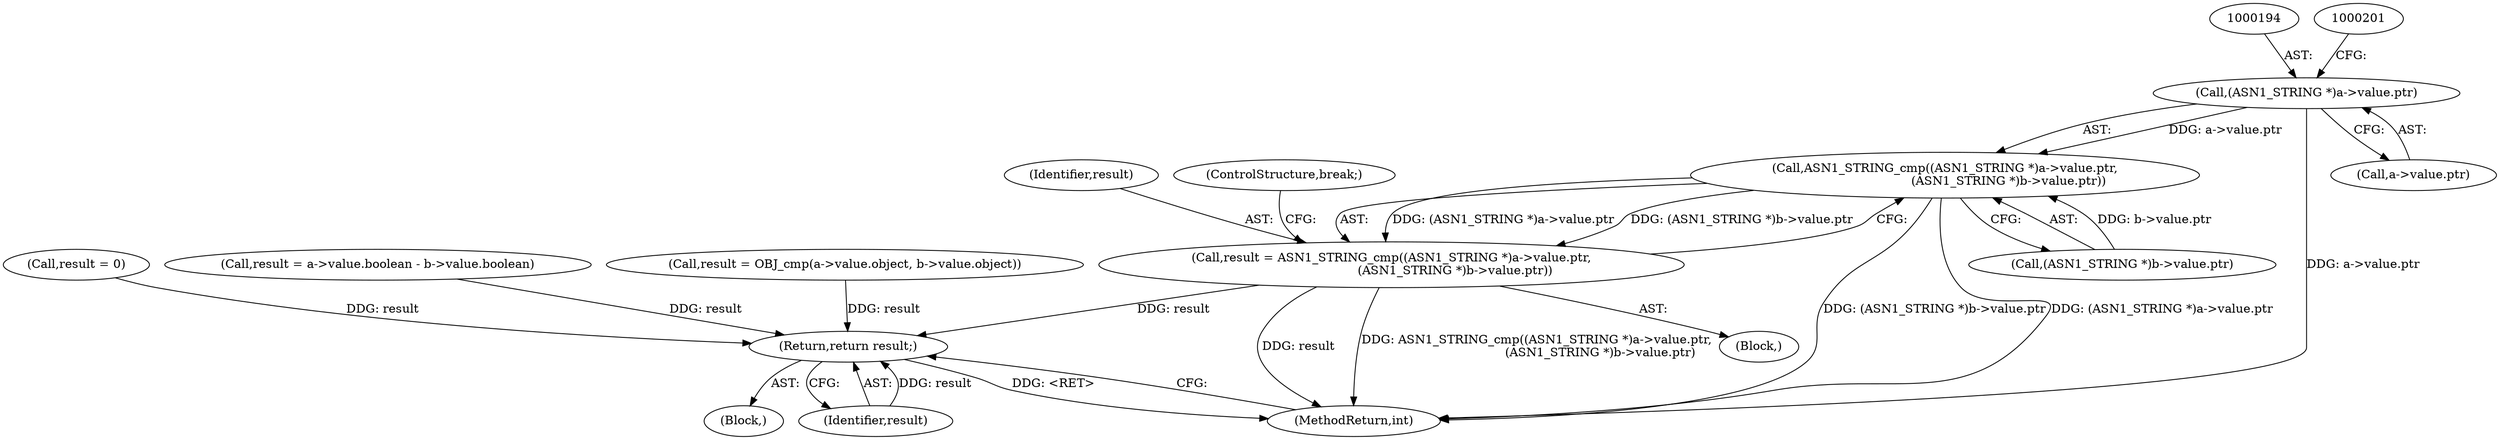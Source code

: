 digraph "0_openssl_f5da52e308a6aeea6d5f3df98c4da295d7e9cc27@pointer" {
"1000193" [label="(Call,(ASN1_STRING *)a->value.ptr)"];
"1000192" [label="(Call,ASN1_STRING_cmp((ASN1_STRING *)a->value.ptr,\n                                 (ASN1_STRING *)b->value.ptr))"];
"1000190" [label="(Call,result = ASN1_STRING_cmp((ASN1_STRING *)a->value.ptr,\n                                 (ASN1_STRING *)b->value.ptr))"];
"1000208" [label="(Return,return result;)"];
"1000192" [label="(Call,ASN1_STRING_cmp((ASN1_STRING *)a->value.ptr,\n                                 (ASN1_STRING *)b->value.ptr))"];
"1000191" [label="(Identifier,result)"];
"1000210" [label="(MethodReturn,int)"];
"1000104" [label="(Block,)"];
"1000209" [label="(Identifier,result)"];
"1000163" [label="(Call,result = 0)"];
"1000148" [label="(Call,result = a->value.boolean - b->value.boolean)"];
"1000208" [label="(Return,return result;)"];
"1000207" [label="(ControlStructure,break;)"];
"1000200" [label="(Call,(ASN1_STRING *)b->value.ptr)"];
"1000190" [label="(Call,result = ASN1_STRING_cmp((ASN1_STRING *)a->value.ptr,\n                                 (ASN1_STRING *)b->value.ptr))"];
"1000131" [label="(Block,)"];
"1000133" [label="(Call,result = OBJ_cmp(a->value.object, b->value.object))"];
"1000195" [label="(Call,a->value.ptr)"];
"1000193" [label="(Call,(ASN1_STRING *)a->value.ptr)"];
"1000193" -> "1000192"  [label="AST: "];
"1000193" -> "1000195"  [label="CFG: "];
"1000194" -> "1000193"  [label="AST: "];
"1000195" -> "1000193"  [label="AST: "];
"1000201" -> "1000193"  [label="CFG: "];
"1000193" -> "1000210"  [label="DDG: a->value.ptr"];
"1000193" -> "1000192"  [label="DDG: a->value.ptr"];
"1000192" -> "1000190"  [label="AST: "];
"1000192" -> "1000200"  [label="CFG: "];
"1000200" -> "1000192"  [label="AST: "];
"1000190" -> "1000192"  [label="CFG: "];
"1000192" -> "1000210"  [label="DDG: (ASN1_STRING *)b->value.ptr"];
"1000192" -> "1000210"  [label="DDG: (ASN1_STRING *)a->value.ptr"];
"1000192" -> "1000190"  [label="DDG: (ASN1_STRING *)a->value.ptr"];
"1000192" -> "1000190"  [label="DDG: (ASN1_STRING *)b->value.ptr"];
"1000200" -> "1000192"  [label="DDG: b->value.ptr"];
"1000190" -> "1000131"  [label="AST: "];
"1000191" -> "1000190"  [label="AST: "];
"1000207" -> "1000190"  [label="CFG: "];
"1000190" -> "1000210"  [label="DDG: result"];
"1000190" -> "1000210"  [label="DDG: ASN1_STRING_cmp((ASN1_STRING *)a->value.ptr,\n                                 (ASN1_STRING *)b->value.ptr)"];
"1000190" -> "1000208"  [label="DDG: result"];
"1000208" -> "1000104"  [label="AST: "];
"1000208" -> "1000209"  [label="CFG: "];
"1000209" -> "1000208"  [label="AST: "];
"1000210" -> "1000208"  [label="CFG: "];
"1000208" -> "1000210"  [label="DDG: <RET>"];
"1000209" -> "1000208"  [label="DDG: result"];
"1000163" -> "1000208"  [label="DDG: result"];
"1000133" -> "1000208"  [label="DDG: result"];
"1000148" -> "1000208"  [label="DDG: result"];
}
